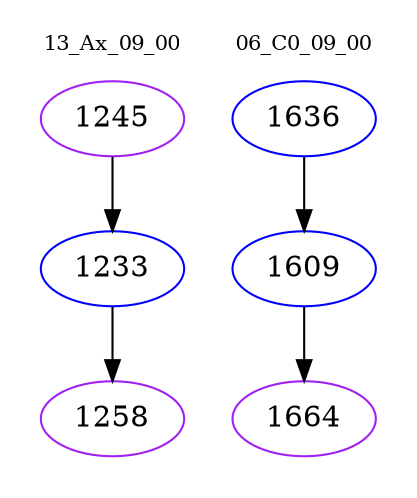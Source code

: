 digraph{
subgraph cluster_0 {
color = white
label = "13_Ax_09_00";
fontsize=10;
T0_1245 [label="1245", color="purple"]
T0_1245 -> T0_1233 [color="black"]
T0_1233 [label="1233", color="blue"]
T0_1233 -> T0_1258 [color="black"]
T0_1258 [label="1258", color="purple"]
}
subgraph cluster_1 {
color = white
label = "06_C0_09_00";
fontsize=10;
T1_1636 [label="1636", color="blue"]
T1_1636 -> T1_1609 [color="black"]
T1_1609 [label="1609", color="blue"]
T1_1609 -> T1_1664 [color="black"]
T1_1664 [label="1664", color="purple"]
}
}
